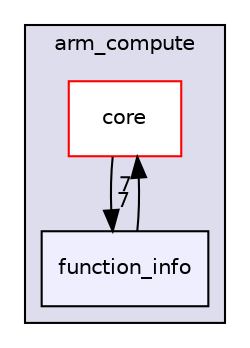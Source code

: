 digraph "arm_compute/function_info" {
  compound=true
  node [ fontsize="10", fontname="Helvetica"];
  edge [ labelfontsize="10", labelfontname="Helvetica"];
  subgraph clusterdir_214608ef36d61442cb2b0c1c4e9a7def {
    graph [ bgcolor="#ddddee", pencolor="black", label="arm_compute" fontname="Helvetica", fontsize="10", URL="dir_214608ef36d61442cb2b0c1c4e9a7def.xhtml"]
  dir_1fb090f0c6070330bfaccc4236d3ca0d [shape=box label="core" fillcolor="white" style="filled" color="red" URL="dir_1fb090f0c6070330bfaccc4236d3ca0d.xhtml"];
  dir_c9636d973c877190ddc5121fa1f43c4f [shape=box, label="function_info", style="filled", fillcolor="#eeeeff", pencolor="black", URL="dir_c9636d973c877190ddc5121fa1f43c4f.xhtml"];
  }
  dir_c9636d973c877190ddc5121fa1f43c4f->dir_1fb090f0c6070330bfaccc4236d3ca0d [headlabel="7", labeldistance=1.5 headhref="dir_000061_000001.xhtml"];
  dir_1fb090f0c6070330bfaccc4236d3ca0d->dir_c9636d973c877190ddc5121fa1f43c4f [headlabel="7", labeldistance=1.5 headhref="dir_000001_000061.xhtml"];
}
